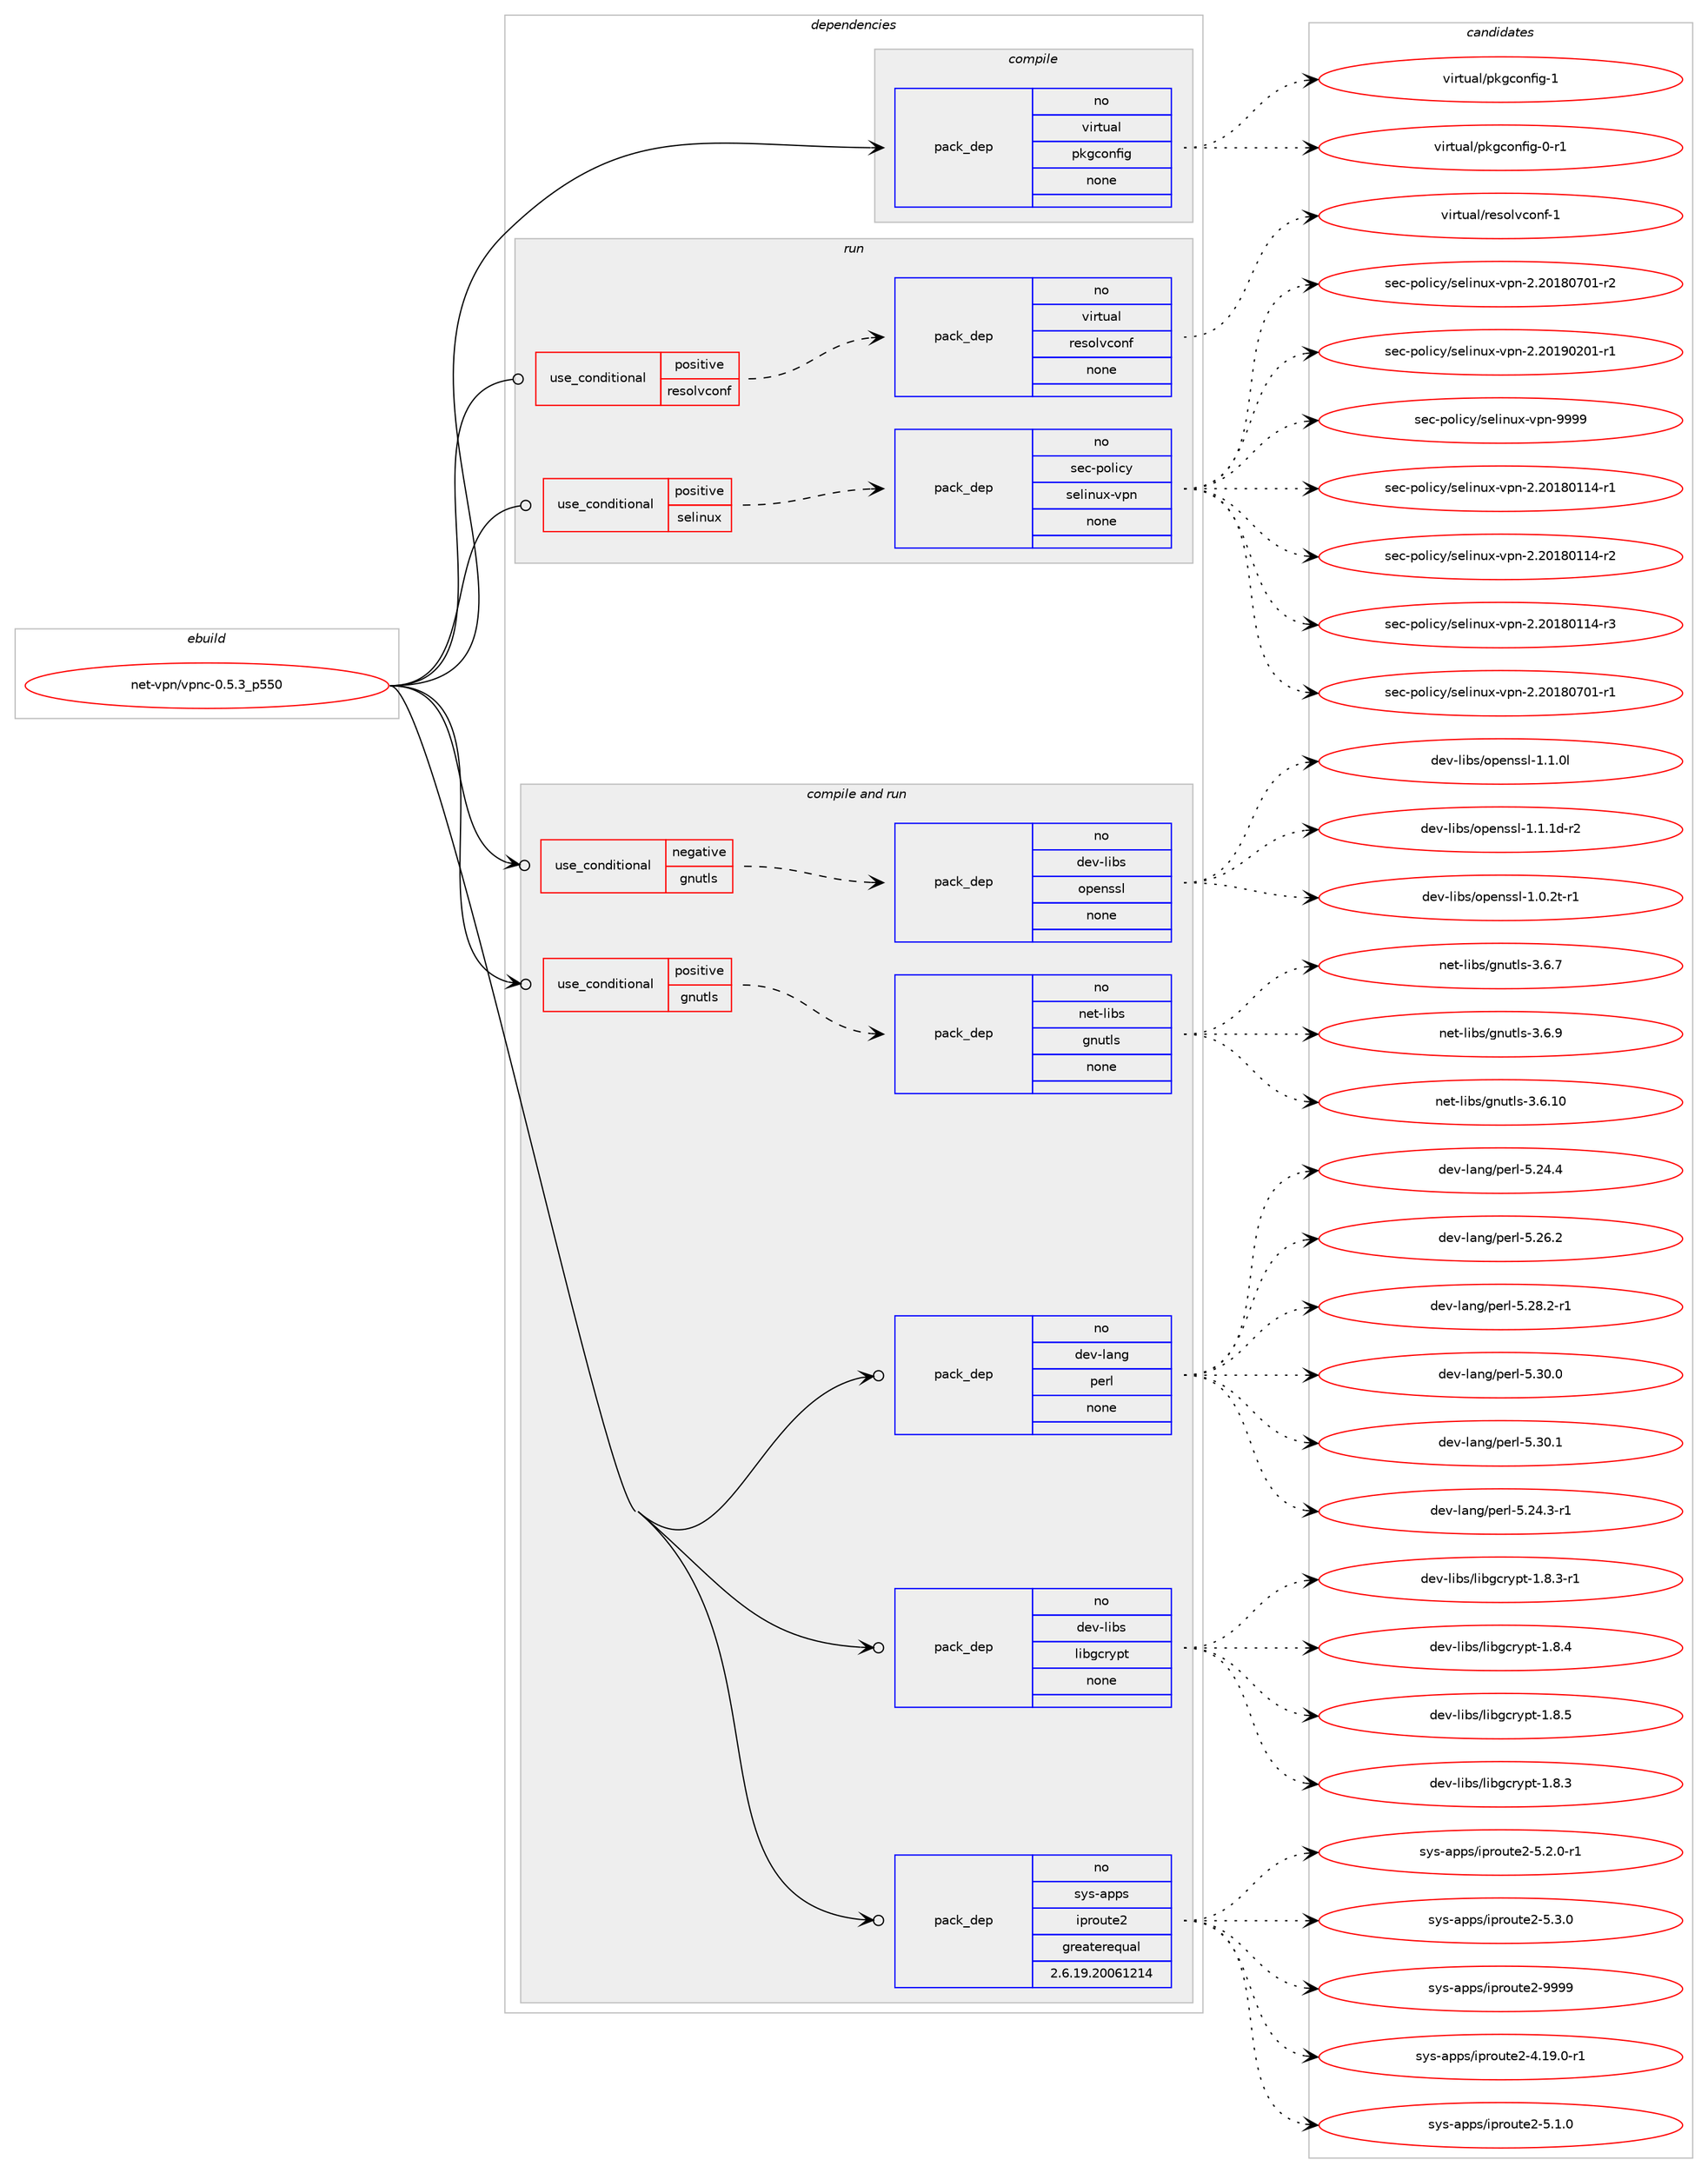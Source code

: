 digraph prolog {

# *************
# Graph options
# *************

newrank=true;
concentrate=true;
compound=true;
graph [rankdir=LR,fontname=Helvetica,fontsize=10,ranksep=1.5];#, ranksep=2.5, nodesep=0.2];
edge  [arrowhead=vee];
node  [fontname=Helvetica,fontsize=10];

# **********
# The ebuild
# **********

subgraph cluster_leftcol {
color=gray;
rank=same;
label=<<i>ebuild</i>>;
id [label="net-vpn/vpnc-0.5.3_p550", color=red, width=4, href="../net-vpn/vpnc-0.5.3_p550.svg"];
}

# ****************
# The dependencies
# ****************

subgraph cluster_midcol {
color=gray;
label=<<i>dependencies</i>>;
subgraph cluster_compile {
fillcolor="#eeeeee";
style=filled;
label=<<i>compile</i>>;
subgraph pack622969 {
dependency843620 [label=<<TABLE BORDER="0" CELLBORDER="1" CELLSPACING="0" CELLPADDING="4" WIDTH="220"><TR><TD ROWSPAN="6" CELLPADDING="30">pack_dep</TD></TR><TR><TD WIDTH="110">no</TD></TR><TR><TD>virtual</TD></TR><TR><TD>pkgconfig</TD></TR><TR><TD>none</TD></TR><TR><TD></TD></TR></TABLE>>, shape=none, color=blue];
}
id:e -> dependency843620:w [weight=20,style="solid",arrowhead="vee"];
}
subgraph cluster_compileandrun {
fillcolor="#eeeeee";
style=filled;
label=<<i>compile and run</i>>;
subgraph cond205755 {
dependency843621 [label=<<TABLE BORDER="0" CELLBORDER="1" CELLSPACING="0" CELLPADDING="4"><TR><TD ROWSPAN="3" CELLPADDING="10">use_conditional</TD></TR><TR><TD>negative</TD></TR><TR><TD>gnutls</TD></TR></TABLE>>, shape=none, color=red];
subgraph pack622970 {
dependency843622 [label=<<TABLE BORDER="0" CELLBORDER="1" CELLSPACING="0" CELLPADDING="4" WIDTH="220"><TR><TD ROWSPAN="6" CELLPADDING="30">pack_dep</TD></TR><TR><TD WIDTH="110">no</TD></TR><TR><TD>dev-libs</TD></TR><TR><TD>openssl</TD></TR><TR><TD>none</TD></TR><TR><TD></TD></TR></TABLE>>, shape=none, color=blue];
}
dependency843621:e -> dependency843622:w [weight=20,style="dashed",arrowhead="vee"];
}
id:e -> dependency843621:w [weight=20,style="solid",arrowhead="odotvee"];
subgraph cond205756 {
dependency843623 [label=<<TABLE BORDER="0" CELLBORDER="1" CELLSPACING="0" CELLPADDING="4"><TR><TD ROWSPAN="3" CELLPADDING="10">use_conditional</TD></TR><TR><TD>positive</TD></TR><TR><TD>gnutls</TD></TR></TABLE>>, shape=none, color=red];
subgraph pack622971 {
dependency843624 [label=<<TABLE BORDER="0" CELLBORDER="1" CELLSPACING="0" CELLPADDING="4" WIDTH="220"><TR><TD ROWSPAN="6" CELLPADDING="30">pack_dep</TD></TR><TR><TD WIDTH="110">no</TD></TR><TR><TD>net-libs</TD></TR><TR><TD>gnutls</TD></TR><TR><TD>none</TD></TR><TR><TD></TD></TR></TABLE>>, shape=none, color=blue];
}
dependency843623:e -> dependency843624:w [weight=20,style="dashed",arrowhead="vee"];
}
id:e -> dependency843623:w [weight=20,style="solid",arrowhead="odotvee"];
subgraph pack622972 {
dependency843625 [label=<<TABLE BORDER="0" CELLBORDER="1" CELLSPACING="0" CELLPADDING="4" WIDTH="220"><TR><TD ROWSPAN="6" CELLPADDING="30">pack_dep</TD></TR><TR><TD WIDTH="110">no</TD></TR><TR><TD>dev-lang</TD></TR><TR><TD>perl</TD></TR><TR><TD>none</TD></TR><TR><TD></TD></TR></TABLE>>, shape=none, color=blue];
}
id:e -> dependency843625:w [weight=20,style="solid",arrowhead="odotvee"];
subgraph pack622973 {
dependency843626 [label=<<TABLE BORDER="0" CELLBORDER="1" CELLSPACING="0" CELLPADDING="4" WIDTH="220"><TR><TD ROWSPAN="6" CELLPADDING="30">pack_dep</TD></TR><TR><TD WIDTH="110">no</TD></TR><TR><TD>dev-libs</TD></TR><TR><TD>libgcrypt</TD></TR><TR><TD>none</TD></TR><TR><TD></TD></TR></TABLE>>, shape=none, color=blue];
}
id:e -> dependency843626:w [weight=20,style="solid",arrowhead="odotvee"];
subgraph pack622974 {
dependency843627 [label=<<TABLE BORDER="0" CELLBORDER="1" CELLSPACING="0" CELLPADDING="4" WIDTH="220"><TR><TD ROWSPAN="6" CELLPADDING="30">pack_dep</TD></TR><TR><TD WIDTH="110">no</TD></TR><TR><TD>sys-apps</TD></TR><TR><TD>iproute2</TD></TR><TR><TD>greaterequal</TD></TR><TR><TD>2.6.19.20061214</TD></TR></TABLE>>, shape=none, color=blue];
}
id:e -> dependency843627:w [weight=20,style="solid",arrowhead="odotvee"];
}
subgraph cluster_run {
fillcolor="#eeeeee";
style=filled;
label=<<i>run</i>>;
subgraph cond205757 {
dependency843628 [label=<<TABLE BORDER="0" CELLBORDER="1" CELLSPACING="0" CELLPADDING="4"><TR><TD ROWSPAN="3" CELLPADDING="10">use_conditional</TD></TR><TR><TD>positive</TD></TR><TR><TD>resolvconf</TD></TR></TABLE>>, shape=none, color=red];
subgraph pack622975 {
dependency843629 [label=<<TABLE BORDER="0" CELLBORDER="1" CELLSPACING="0" CELLPADDING="4" WIDTH="220"><TR><TD ROWSPAN="6" CELLPADDING="30">pack_dep</TD></TR><TR><TD WIDTH="110">no</TD></TR><TR><TD>virtual</TD></TR><TR><TD>resolvconf</TD></TR><TR><TD>none</TD></TR><TR><TD></TD></TR></TABLE>>, shape=none, color=blue];
}
dependency843628:e -> dependency843629:w [weight=20,style="dashed",arrowhead="vee"];
}
id:e -> dependency843628:w [weight=20,style="solid",arrowhead="odot"];
subgraph cond205758 {
dependency843630 [label=<<TABLE BORDER="0" CELLBORDER="1" CELLSPACING="0" CELLPADDING="4"><TR><TD ROWSPAN="3" CELLPADDING="10">use_conditional</TD></TR><TR><TD>positive</TD></TR><TR><TD>selinux</TD></TR></TABLE>>, shape=none, color=red];
subgraph pack622976 {
dependency843631 [label=<<TABLE BORDER="0" CELLBORDER="1" CELLSPACING="0" CELLPADDING="4" WIDTH="220"><TR><TD ROWSPAN="6" CELLPADDING="30">pack_dep</TD></TR><TR><TD WIDTH="110">no</TD></TR><TR><TD>sec-policy</TD></TR><TR><TD>selinux-vpn</TD></TR><TR><TD>none</TD></TR><TR><TD></TD></TR></TABLE>>, shape=none, color=blue];
}
dependency843630:e -> dependency843631:w [weight=20,style="dashed",arrowhead="vee"];
}
id:e -> dependency843630:w [weight=20,style="solid",arrowhead="odot"];
}
}

# **************
# The candidates
# **************

subgraph cluster_choices {
rank=same;
color=gray;
label=<<i>candidates</i>>;

subgraph choice622969 {
color=black;
nodesep=1;
choice11810511411611797108471121071039911111010210510345484511449 [label="virtual/pkgconfig-0-r1", color=red, width=4,href="../virtual/pkgconfig-0-r1.svg"];
choice1181051141161179710847112107103991111101021051034549 [label="virtual/pkgconfig-1", color=red, width=4,href="../virtual/pkgconfig-1.svg"];
dependency843620:e -> choice11810511411611797108471121071039911111010210510345484511449:w [style=dotted,weight="100"];
dependency843620:e -> choice1181051141161179710847112107103991111101021051034549:w [style=dotted,weight="100"];
}
subgraph choice622970 {
color=black;
nodesep=1;
choice1001011184510810598115471111121011101151151084549464846501164511449 [label="dev-libs/openssl-1.0.2t-r1", color=red, width=4,href="../dev-libs/openssl-1.0.2t-r1.svg"];
choice100101118451081059811547111112101110115115108454946494648108 [label="dev-libs/openssl-1.1.0l", color=red, width=4,href="../dev-libs/openssl-1.1.0l.svg"];
choice1001011184510810598115471111121011101151151084549464946491004511450 [label="dev-libs/openssl-1.1.1d-r2", color=red, width=4,href="../dev-libs/openssl-1.1.1d-r2.svg"];
dependency843622:e -> choice1001011184510810598115471111121011101151151084549464846501164511449:w [style=dotted,weight="100"];
dependency843622:e -> choice100101118451081059811547111112101110115115108454946494648108:w [style=dotted,weight="100"];
dependency843622:e -> choice1001011184510810598115471111121011101151151084549464946491004511450:w [style=dotted,weight="100"];
}
subgraph choice622971 {
color=black;
nodesep=1;
choice11010111645108105981154710311011711610811545514654464948 [label="net-libs/gnutls-3.6.10", color=red, width=4,href="../net-libs/gnutls-3.6.10.svg"];
choice110101116451081059811547103110117116108115455146544655 [label="net-libs/gnutls-3.6.7", color=red, width=4,href="../net-libs/gnutls-3.6.7.svg"];
choice110101116451081059811547103110117116108115455146544657 [label="net-libs/gnutls-3.6.9", color=red, width=4,href="../net-libs/gnutls-3.6.9.svg"];
dependency843624:e -> choice11010111645108105981154710311011711610811545514654464948:w [style=dotted,weight="100"];
dependency843624:e -> choice110101116451081059811547103110117116108115455146544655:w [style=dotted,weight="100"];
dependency843624:e -> choice110101116451081059811547103110117116108115455146544657:w [style=dotted,weight="100"];
}
subgraph choice622972 {
color=black;
nodesep=1;
choice100101118451089711010347112101114108455346505246514511449 [label="dev-lang/perl-5.24.3-r1", color=red, width=4,href="../dev-lang/perl-5.24.3-r1.svg"];
choice10010111845108971101034711210111410845534650524652 [label="dev-lang/perl-5.24.4", color=red, width=4,href="../dev-lang/perl-5.24.4.svg"];
choice10010111845108971101034711210111410845534650544650 [label="dev-lang/perl-5.26.2", color=red, width=4,href="../dev-lang/perl-5.26.2.svg"];
choice100101118451089711010347112101114108455346505646504511449 [label="dev-lang/perl-5.28.2-r1", color=red, width=4,href="../dev-lang/perl-5.28.2-r1.svg"];
choice10010111845108971101034711210111410845534651484648 [label="dev-lang/perl-5.30.0", color=red, width=4,href="../dev-lang/perl-5.30.0.svg"];
choice10010111845108971101034711210111410845534651484649 [label="dev-lang/perl-5.30.1", color=red, width=4,href="../dev-lang/perl-5.30.1.svg"];
dependency843625:e -> choice100101118451089711010347112101114108455346505246514511449:w [style=dotted,weight="100"];
dependency843625:e -> choice10010111845108971101034711210111410845534650524652:w [style=dotted,weight="100"];
dependency843625:e -> choice10010111845108971101034711210111410845534650544650:w [style=dotted,weight="100"];
dependency843625:e -> choice100101118451089711010347112101114108455346505646504511449:w [style=dotted,weight="100"];
dependency843625:e -> choice10010111845108971101034711210111410845534651484648:w [style=dotted,weight="100"];
dependency843625:e -> choice10010111845108971101034711210111410845534651484649:w [style=dotted,weight="100"];
}
subgraph choice622973 {
color=black;
nodesep=1;
choice1001011184510810598115471081059810399114121112116454946564651 [label="dev-libs/libgcrypt-1.8.3", color=red, width=4,href="../dev-libs/libgcrypt-1.8.3.svg"];
choice10010111845108105981154710810598103991141211121164549465646514511449 [label="dev-libs/libgcrypt-1.8.3-r1", color=red, width=4,href="../dev-libs/libgcrypt-1.8.3-r1.svg"];
choice1001011184510810598115471081059810399114121112116454946564652 [label="dev-libs/libgcrypt-1.8.4", color=red, width=4,href="../dev-libs/libgcrypt-1.8.4.svg"];
choice1001011184510810598115471081059810399114121112116454946564653 [label="dev-libs/libgcrypt-1.8.5", color=red, width=4,href="../dev-libs/libgcrypt-1.8.5.svg"];
dependency843626:e -> choice1001011184510810598115471081059810399114121112116454946564651:w [style=dotted,weight="100"];
dependency843626:e -> choice10010111845108105981154710810598103991141211121164549465646514511449:w [style=dotted,weight="100"];
dependency843626:e -> choice1001011184510810598115471081059810399114121112116454946564652:w [style=dotted,weight="100"];
dependency843626:e -> choice1001011184510810598115471081059810399114121112116454946564653:w [style=dotted,weight="100"];
}
subgraph choice622974 {
color=black;
nodesep=1;
choice11512111545971121121154710511211411111711610150455246495746484511449 [label="sys-apps/iproute2-4.19.0-r1", color=red, width=4,href="../sys-apps/iproute2-4.19.0-r1.svg"];
choice11512111545971121121154710511211411111711610150455346494648 [label="sys-apps/iproute2-5.1.0", color=red, width=4,href="../sys-apps/iproute2-5.1.0.svg"];
choice115121115459711211211547105112114111117116101504553465046484511449 [label="sys-apps/iproute2-5.2.0-r1", color=red, width=4,href="../sys-apps/iproute2-5.2.0-r1.svg"];
choice11512111545971121121154710511211411111711610150455346514648 [label="sys-apps/iproute2-5.3.0", color=red, width=4,href="../sys-apps/iproute2-5.3.0.svg"];
choice115121115459711211211547105112114111117116101504557575757 [label="sys-apps/iproute2-9999", color=red, width=4,href="../sys-apps/iproute2-9999.svg"];
dependency843627:e -> choice11512111545971121121154710511211411111711610150455246495746484511449:w [style=dotted,weight="100"];
dependency843627:e -> choice11512111545971121121154710511211411111711610150455346494648:w [style=dotted,weight="100"];
dependency843627:e -> choice115121115459711211211547105112114111117116101504553465046484511449:w [style=dotted,weight="100"];
dependency843627:e -> choice11512111545971121121154710511211411111711610150455346514648:w [style=dotted,weight="100"];
dependency843627:e -> choice115121115459711211211547105112114111117116101504557575757:w [style=dotted,weight="100"];
}
subgraph choice622975 {
color=black;
nodesep=1;
choice1181051141161179710847114101115111108118991111101024549 [label="virtual/resolvconf-1", color=red, width=4,href="../virtual/resolvconf-1.svg"];
dependency843629:e -> choice1181051141161179710847114101115111108118991111101024549:w [style=dotted,weight="100"];
}
subgraph choice622976 {
color=black;
nodesep=1;
choice115101994511211110810599121471151011081051101171204511811211045504650484956484949524511449 [label="sec-policy/selinux-vpn-2.20180114-r1", color=red, width=4,href="../sec-policy/selinux-vpn-2.20180114-r1.svg"];
choice115101994511211110810599121471151011081051101171204511811211045504650484956484949524511450 [label="sec-policy/selinux-vpn-2.20180114-r2", color=red, width=4,href="../sec-policy/selinux-vpn-2.20180114-r2.svg"];
choice115101994511211110810599121471151011081051101171204511811211045504650484956484949524511451 [label="sec-policy/selinux-vpn-2.20180114-r3", color=red, width=4,href="../sec-policy/selinux-vpn-2.20180114-r3.svg"];
choice115101994511211110810599121471151011081051101171204511811211045504650484956485548494511449 [label="sec-policy/selinux-vpn-2.20180701-r1", color=red, width=4,href="../sec-policy/selinux-vpn-2.20180701-r1.svg"];
choice115101994511211110810599121471151011081051101171204511811211045504650484956485548494511450 [label="sec-policy/selinux-vpn-2.20180701-r2", color=red, width=4,href="../sec-policy/selinux-vpn-2.20180701-r2.svg"];
choice115101994511211110810599121471151011081051101171204511811211045504650484957485048494511449 [label="sec-policy/selinux-vpn-2.20190201-r1", color=red, width=4,href="../sec-policy/selinux-vpn-2.20190201-r1.svg"];
choice11510199451121111081059912147115101108105110117120451181121104557575757 [label="sec-policy/selinux-vpn-9999", color=red, width=4,href="../sec-policy/selinux-vpn-9999.svg"];
dependency843631:e -> choice115101994511211110810599121471151011081051101171204511811211045504650484956484949524511449:w [style=dotted,weight="100"];
dependency843631:e -> choice115101994511211110810599121471151011081051101171204511811211045504650484956484949524511450:w [style=dotted,weight="100"];
dependency843631:e -> choice115101994511211110810599121471151011081051101171204511811211045504650484956484949524511451:w [style=dotted,weight="100"];
dependency843631:e -> choice115101994511211110810599121471151011081051101171204511811211045504650484956485548494511449:w [style=dotted,weight="100"];
dependency843631:e -> choice115101994511211110810599121471151011081051101171204511811211045504650484956485548494511450:w [style=dotted,weight="100"];
dependency843631:e -> choice115101994511211110810599121471151011081051101171204511811211045504650484957485048494511449:w [style=dotted,weight="100"];
dependency843631:e -> choice11510199451121111081059912147115101108105110117120451181121104557575757:w [style=dotted,weight="100"];
}
}

}
